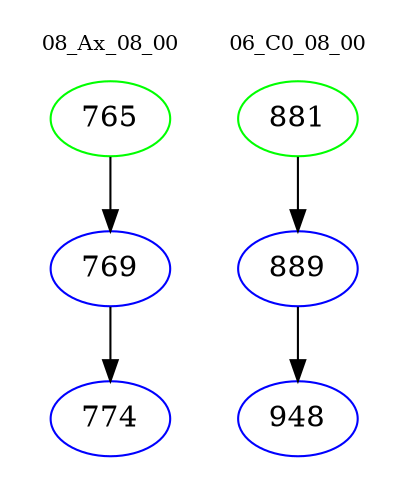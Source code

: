 digraph{
subgraph cluster_0 {
color = white
label = "08_Ax_08_00";
fontsize=10;
T0_765 [label="765", color="green"]
T0_765 -> T0_769 [color="black"]
T0_769 [label="769", color="blue"]
T0_769 -> T0_774 [color="black"]
T0_774 [label="774", color="blue"]
}
subgraph cluster_1 {
color = white
label = "06_C0_08_00";
fontsize=10;
T1_881 [label="881", color="green"]
T1_881 -> T1_889 [color="black"]
T1_889 [label="889", color="blue"]
T1_889 -> T1_948 [color="black"]
T1_948 [label="948", color="blue"]
}
}
